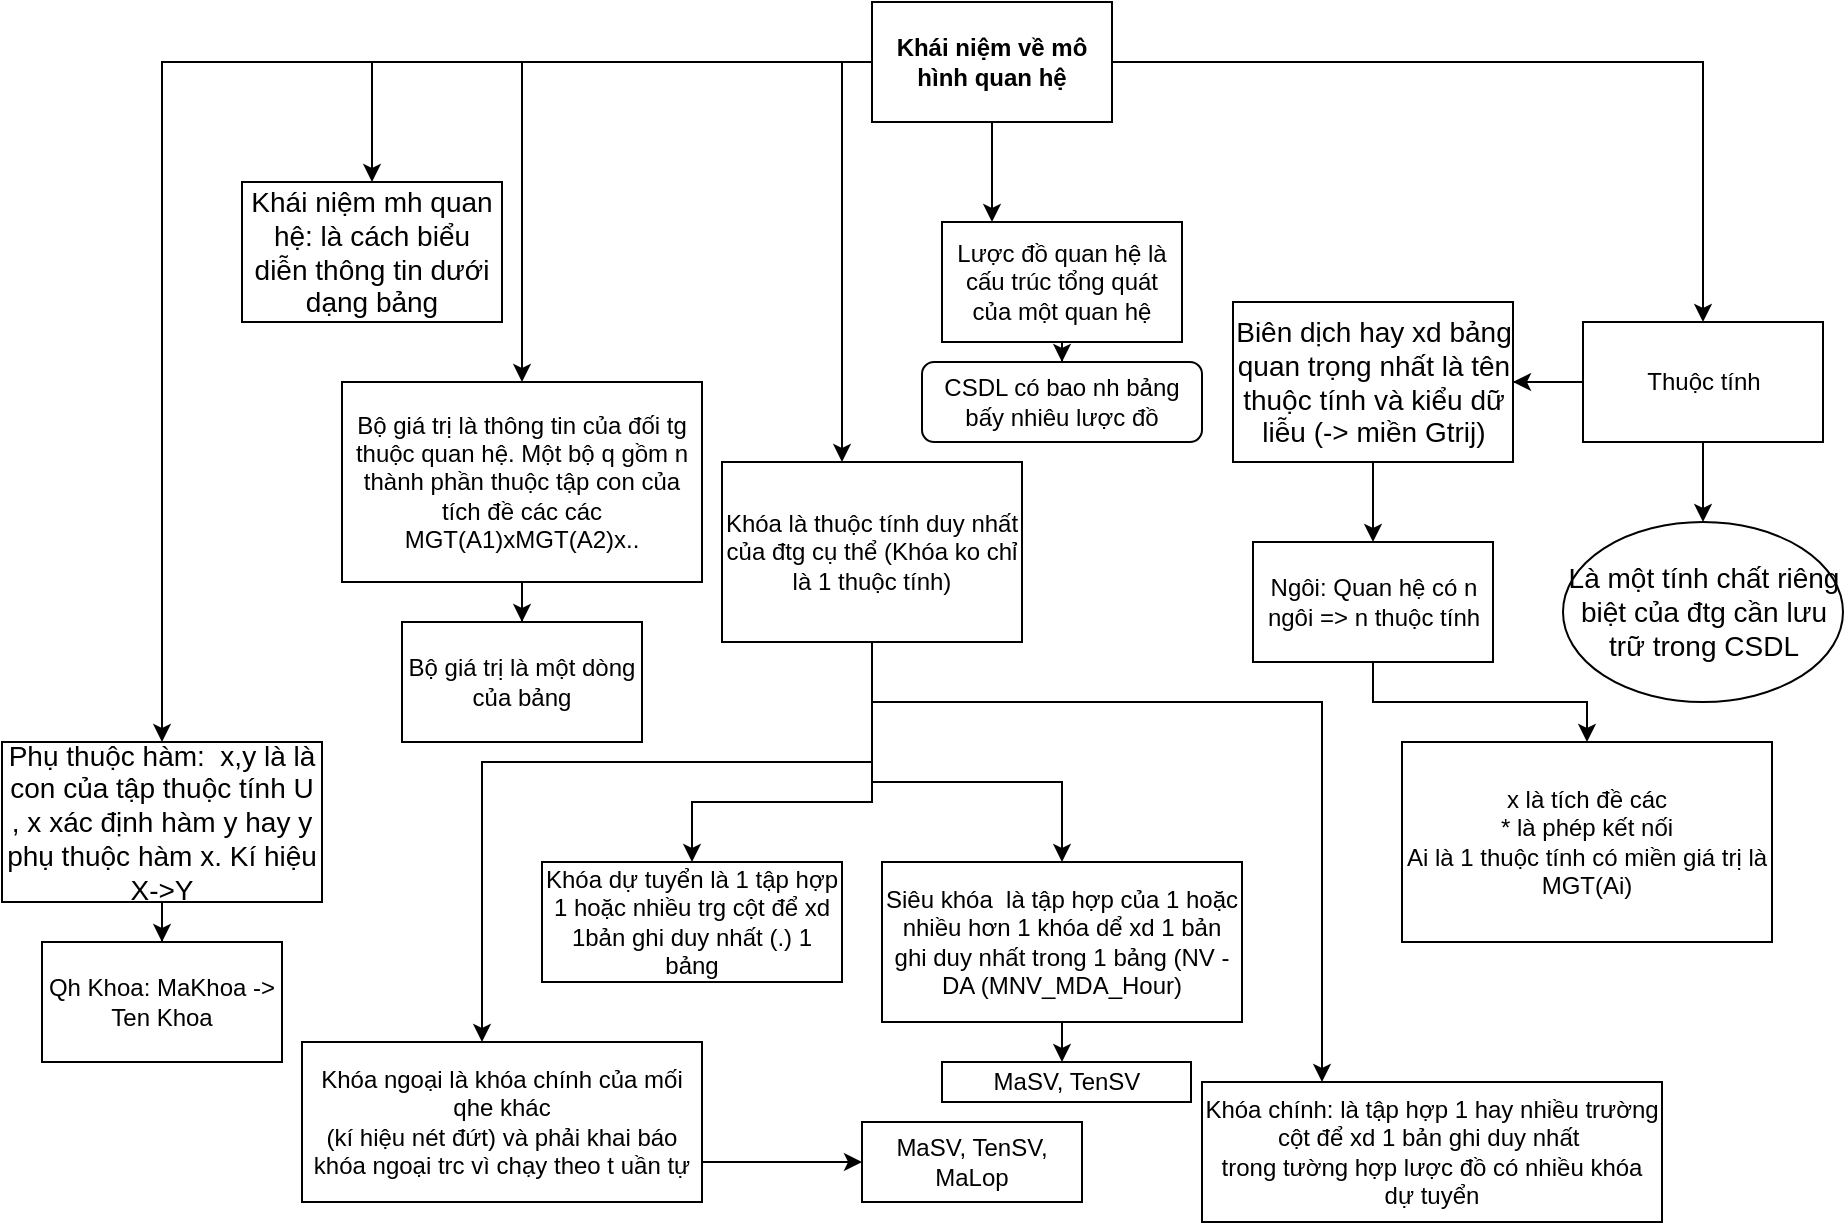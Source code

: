 <mxfile version="13.9.9" type="device"><diagram id="7f3WLbvQ6NITUkpOq4ZD" name="Page-1"><mxGraphModel dx="1936" dy="798" grid="1" gridSize="10" guides="1" tooltips="1" connect="1" arrows="1" fold="1" page="1" pageScale="1" pageWidth="850" pageHeight="1100" math="0" shadow="0"><root><mxCell id="0"/><mxCell id="1" parent="0"/><mxCell id="rhiIMPk-2r4bXJyBnZQf-2" style="edgeStyle=orthogonalEdgeStyle;rounded=0;orthogonalLoop=1;jettySize=auto;html=1;" edge="1" parent="1" source="rhiIMPk-2r4bXJyBnZQf-1" target="rhiIMPk-2r4bXJyBnZQf-3"><mxGeometry relative="1" as="geometry"><mxPoint x="390" y="280" as="targetPoint"/></mxGeometry></mxCell><mxCell id="rhiIMPk-2r4bXJyBnZQf-4" style="edgeStyle=orthogonalEdgeStyle;rounded=0;orthogonalLoop=1;jettySize=auto;html=1;" edge="1" parent="1" source="rhiIMPk-2r4bXJyBnZQf-1" target="rhiIMPk-2r4bXJyBnZQf-5"><mxGeometry relative="1" as="geometry"><mxPoint x="500" y="230" as="targetPoint"/></mxGeometry></mxCell><mxCell id="rhiIMPk-2r4bXJyBnZQf-19" style="edgeStyle=orthogonalEdgeStyle;rounded=0;orthogonalLoop=1;jettySize=auto;html=1;fontSize=14;" edge="1" parent="1" source="rhiIMPk-2r4bXJyBnZQf-1" target="rhiIMPk-2r4bXJyBnZQf-20"><mxGeometry relative="1" as="geometry"><mxPoint x="250" y="370" as="targetPoint"/></mxGeometry></mxCell><mxCell id="rhiIMPk-2r4bXJyBnZQf-23" style="edgeStyle=orthogonalEdgeStyle;rounded=0;orthogonalLoop=1;jettySize=auto;html=1;fontSize=14;" edge="1" parent="1" source="rhiIMPk-2r4bXJyBnZQf-1" target="rhiIMPk-2r4bXJyBnZQf-24"><mxGeometry relative="1" as="geometry"><mxPoint x="310" y="530" as="targetPoint"/><Array as="points"><mxPoint x="425" y="140"/><mxPoint x="425" y="140"/></Array></mxGeometry></mxCell><mxCell id="rhiIMPk-2r4bXJyBnZQf-25" style="edgeStyle=orthogonalEdgeStyle;rounded=0;orthogonalLoop=1;jettySize=auto;html=1;fontSize=14;" edge="1" parent="1" source="rhiIMPk-2r4bXJyBnZQf-1" target="rhiIMPk-2r4bXJyBnZQf-29"><mxGeometry relative="1" as="geometry"><mxPoint x="340" y="540" as="targetPoint"/><Array as="points"><mxPoint x="350" y="90"/></Array></mxGeometry></mxCell><mxCell id="rhiIMPk-2r4bXJyBnZQf-40" style="edgeStyle=orthogonalEdgeStyle;rounded=0;orthogonalLoop=1;jettySize=auto;html=1;fontSize=14;" edge="1" parent="1" source="rhiIMPk-2r4bXJyBnZQf-1" target="rhiIMPk-2r4bXJyBnZQf-41"><mxGeometry relative="1" as="geometry"><mxPoint x="30" y="460" as="targetPoint"/></mxGeometry></mxCell><mxCell id="rhiIMPk-2r4bXJyBnZQf-1" value="Khái niệm về mô hình quan hệ" style="rounded=0;whiteSpace=wrap;html=1;fontStyle=1" vertex="1" parent="1"><mxGeometry x="365" y="60" width="120" height="60" as="geometry"/></mxCell><mxCell id="rhiIMPk-2r4bXJyBnZQf-3" value="Khái niệm mh quan hệ: là cách biểu diễn thông tin dưới dạng bảng" style="rounded=0;whiteSpace=wrap;html=1;fontSize=14;" vertex="1" parent="1"><mxGeometry x="50" y="150" width="130" height="70" as="geometry"/></mxCell><mxCell id="rhiIMPk-2r4bXJyBnZQf-6" style="edgeStyle=orthogonalEdgeStyle;rounded=0;orthogonalLoop=1;jettySize=auto;html=1;" edge="1" parent="1" source="rhiIMPk-2r4bXJyBnZQf-5" target="rhiIMPk-2r4bXJyBnZQf-7"><mxGeometry relative="1" as="geometry"><mxPoint x="550" y="460" as="targetPoint"/></mxGeometry></mxCell><mxCell id="rhiIMPk-2r4bXJyBnZQf-13" style="edgeStyle=orthogonalEdgeStyle;rounded=0;orthogonalLoop=1;jettySize=auto;html=1;exitX=0;exitY=0.5;exitDx=0;exitDy=0;fontSize=14;" edge="1" parent="1" source="rhiIMPk-2r4bXJyBnZQf-5" target="rhiIMPk-2r4bXJyBnZQf-14"><mxGeometry relative="1" as="geometry"><mxPoint x="520" y="250" as="targetPoint"/></mxGeometry></mxCell><mxCell id="rhiIMPk-2r4bXJyBnZQf-15" style="edgeStyle=orthogonalEdgeStyle;rounded=0;orthogonalLoop=1;jettySize=auto;html=1;fontSize=14;" edge="1" parent="1" source="rhiIMPk-2r4bXJyBnZQf-5" target="rhiIMPk-2r4bXJyBnZQf-16"><mxGeometry relative="1" as="geometry"><mxPoint x="550" y="370" as="targetPoint"/></mxGeometry></mxCell><mxCell id="rhiIMPk-2r4bXJyBnZQf-5" value="Thuộc tính" style="rounded=0;whiteSpace=wrap;html=1;" vertex="1" parent="1"><mxGeometry x="720.5" y="220" width="120" height="60" as="geometry"/></mxCell><mxCell id="rhiIMPk-2r4bXJyBnZQf-7" value="Là một tính chất riêng biệt của đtg cần lưu trữ trong CSDL" style="ellipse;whiteSpace=wrap;html=1;strokeWidth=1;fontSize=14;" vertex="1" parent="1"><mxGeometry x="710.5" y="320" width="140" height="90" as="geometry"/></mxCell><mxCell id="rhiIMPk-2r4bXJyBnZQf-14" value="&lt;span style=&quot;font-size: 14px&quot;&gt;Biên dịch hay xd bảng quan trọng nhất là tên thuộc tính và kiểu dữ liễu (-&amp;gt; miền Gtrij)&lt;/span&gt;" style="rounded=0;whiteSpace=wrap;html=1;" vertex="1" parent="1"><mxGeometry x="545.5" y="210" width="140" height="80" as="geometry"/></mxCell><mxCell id="rhiIMPk-2r4bXJyBnZQf-17" style="edgeStyle=orthogonalEdgeStyle;rounded=0;orthogonalLoop=1;jettySize=auto;html=1;fontSize=14;" edge="1" parent="1" source="rhiIMPk-2r4bXJyBnZQf-16" target="rhiIMPk-2r4bXJyBnZQf-18"><mxGeometry relative="1" as="geometry"><mxPoint x="495" y="450" as="targetPoint"/></mxGeometry></mxCell><mxCell id="rhiIMPk-2r4bXJyBnZQf-16" value="Ngôi: Quan hệ có n ngôi =&amp;gt; n thuộc tính" style="rounded=0;whiteSpace=wrap;html=1;" vertex="1" parent="1"><mxGeometry x="555.5" y="330" width="120" height="60" as="geometry"/></mxCell><mxCell id="rhiIMPk-2r4bXJyBnZQf-18" value="x là tích đề các&lt;br&gt;* là phép kết nối&lt;br&gt;Ai là 1 thuộc tính có miền giá trị là MGT(Ai)" style="rounded=0;whiteSpace=wrap;html=1;" vertex="1" parent="1"><mxGeometry x="630" y="430" width="185" height="100" as="geometry"/></mxCell><mxCell id="rhiIMPk-2r4bXJyBnZQf-21" style="edgeStyle=orthogonalEdgeStyle;rounded=0;orthogonalLoop=1;jettySize=auto;html=1;fontSize=14;" edge="1" parent="1" source="rhiIMPk-2r4bXJyBnZQf-20" target="rhiIMPk-2r4bXJyBnZQf-22"><mxGeometry relative="1" as="geometry"><mxPoint x="250" y="480" as="targetPoint"/></mxGeometry></mxCell><mxCell id="rhiIMPk-2r4bXJyBnZQf-20" value="Bộ giá trị là thông tin của đối tg thuộc quan hệ. Một bộ q gồm n thành phần thuộc tập con của tích đề các các MGT(A1)xMGT(A2)x.." style="rounded=0;whiteSpace=wrap;html=1;" vertex="1" parent="1"><mxGeometry x="100" y="250" width="180" height="100" as="geometry"/></mxCell><mxCell id="rhiIMPk-2r4bXJyBnZQf-22" value="Bộ giá trị là một dòng của bảng" style="rounded=0;whiteSpace=wrap;html=1;" vertex="1" parent="1"><mxGeometry x="130" y="370" width="120" height="60" as="geometry"/></mxCell><mxCell id="rhiIMPk-2r4bXJyBnZQf-30" style="edgeStyle=orthogonalEdgeStyle;rounded=0;orthogonalLoop=1;jettySize=auto;html=1;fontSize=14;" edge="1" parent="1" source="rhiIMPk-2r4bXJyBnZQf-24" target="rhiIMPk-2r4bXJyBnZQf-31"><mxGeometry relative="1" as="geometry"><mxPoint x="280" y="200" as="targetPoint"/></mxGeometry></mxCell><mxCell id="rhiIMPk-2r4bXJyBnZQf-24" value="Lược đồ quan hệ là cấu trúc tổng quát của một quan hệ" style="rounded=0;whiteSpace=wrap;html=1;" vertex="1" parent="1"><mxGeometry x="400" y="170" width="120" height="60" as="geometry"/></mxCell><mxCell id="rhiIMPk-2r4bXJyBnZQf-32" style="edgeStyle=orthogonalEdgeStyle;rounded=0;orthogonalLoop=1;jettySize=auto;html=1;fontSize=14;" edge="1" parent="1" source="rhiIMPk-2r4bXJyBnZQf-29" target="rhiIMPk-2r4bXJyBnZQf-33"><mxGeometry relative="1" as="geometry"><mxPoint x="290" y="520" as="targetPoint"/><Array as="points"><mxPoint x="365" y="460"/><mxPoint x="275" y="460"/></Array></mxGeometry></mxCell><mxCell id="rhiIMPk-2r4bXJyBnZQf-34" style="edgeStyle=orthogonalEdgeStyle;rounded=0;orthogonalLoop=1;jettySize=auto;html=1;fontSize=14;" edge="1" parent="1" source="rhiIMPk-2r4bXJyBnZQf-29" target="rhiIMPk-2r4bXJyBnZQf-35"><mxGeometry relative="1" as="geometry"><mxPoint x="420" y="490" as="targetPoint"/><Array as="points"><mxPoint x="365" y="450"/><mxPoint x="460" y="450"/></Array></mxGeometry></mxCell><mxCell id="rhiIMPk-2r4bXJyBnZQf-36" style="edgeStyle=orthogonalEdgeStyle;rounded=0;orthogonalLoop=1;jettySize=auto;html=1;fontSize=14;" edge="1" parent="1" source="rhiIMPk-2r4bXJyBnZQf-29" target="rhiIMPk-2r4bXJyBnZQf-37"><mxGeometry relative="1" as="geometry"><mxPoint x="590" y="650" as="targetPoint"/><Array as="points"><mxPoint x="365" y="410"/><mxPoint x="590" y="410"/></Array></mxGeometry></mxCell><mxCell id="rhiIMPk-2r4bXJyBnZQf-38" style="edgeStyle=orthogonalEdgeStyle;rounded=0;orthogonalLoop=1;jettySize=auto;html=1;fontSize=14;" edge="1" parent="1" source="rhiIMPk-2r4bXJyBnZQf-29" target="rhiIMPk-2r4bXJyBnZQf-39"><mxGeometry relative="1" as="geometry"><mxPoint x="140" y="610" as="targetPoint"/><Array as="points"><mxPoint x="365" y="440"/><mxPoint x="170" y="440"/></Array></mxGeometry></mxCell><mxCell id="rhiIMPk-2r4bXJyBnZQf-29" value="Khóa là thuộc tính duy nhất của đtg cụ thể (Khóa ko chỉ là 1 thuộc tính)" style="rounded=0;whiteSpace=wrap;html=1;" vertex="1" parent="1"><mxGeometry x="290" y="290" width="150" height="90" as="geometry"/></mxCell><mxCell id="rhiIMPk-2r4bXJyBnZQf-31" value="CSDL có bao nh bảng bấy nhiêu lược đồ" style="rounded=1;whiteSpace=wrap;html=1;" vertex="1" parent="1"><mxGeometry x="390" y="240" width="140" height="40" as="geometry"/></mxCell><mxCell id="rhiIMPk-2r4bXJyBnZQf-33" value="Khóa dự tuyển là 1 tập hợp 1 hoặc nhiều trg cột để xd 1bản ghi duy nhất (.) 1 bảng" style="rounded=0;whiteSpace=wrap;html=1;" vertex="1" parent="1"><mxGeometry x="200" y="490" width="150" height="60" as="geometry"/></mxCell><mxCell id="rhiIMPk-2r4bXJyBnZQf-45" value="" style="edgeStyle=orthogonalEdgeStyle;rounded=0;orthogonalLoop=1;jettySize=auto;html=1;fontSize=14;" edge="1" parent="1" source="rhiIMPk-2r4bXJyBnZQf-35" target="rhiIMPk-2r4bXJyBnZQf-44"><mxGeometry relative="1" as="geometry"><Array as="points"><mxPoint x="458" y="560"/><mxPoint x="458" y="560"/></Array></mxGeometry></mxCell><mxCell id="rhiIMPk-2r4bXJyBnZQf-35" value="Siêu khóa&amp;nbsp; là tập hợp của 1 hoặc nhiều hơn 1 khóa dể xd 1 bản ghi duy nhất trong 1 bảng (NV - DA (MNV_MDA_Hour)" style="rounded=0;whiteSpace=wrap;html=1;" vertex="1" parent="1"><mxGeometry x="370" y="490" width="180" height="80" as="geometry"/></mxCell><mxCell id="rhiIMPk-2r4bXJyBnZQf-37" value="Khóa chính: là tập hợp 1 hay nhiều trường cột để xd 1 bản ghi duy nhất&amp;nbsp;&lt;br&gt;trong tường hợp lược đồ có nhiều khóa dự tuyển" style="rounded=0;whiteSpace=wrap;html=1;" vertex="1" parent="1"><mxGeometry x="530" y="600" width="230" height="70" as="geometry"/></mxCell><mxCell id="rhiIMPk-2r4bXJyBnZQf-46" style="edgeStyle=orthogonalEdgeStyle;rounded=0;orthogonalLoop=1;jettySize=auto;html=1;fontSize=14;" edge="1" parent="1" source="rhiIMPk-2r4bXJyBnZQf-39" target="rhiIMPk-2r4bXJyBnZQf-47"><mxGeometry relative="1" as="geometry"><mxPoint x="320" y="620" as="targetPoint"/><Array as="points"><mxPoint x="300" y="640"/><mxPoint x="300" y="640"/></Array></mxGeometry></mxCell><mxCell id="rhiIMPk-2r4bXJyBnZQf-39" value="Khóa ngoại là khóa chính của mối qhe khác&lt;br&gt;(kí hiệu nét đứt) và phải khai báo khóa ngoại trc vì chạy theo t uần tự" style="rounded=0;whiteSpace=wrap;html=1;" vertex="1" parent="1"><mxGeometry x="80" y="580" width="200" height="80" as="geometry"/></mxCell><mxCell id="rhiIMPk-2r4bXJyBnZQf-42" style="edgeStyle=orthogonalEdgeStyle;rounded=0;orthogonalLoop=1;jettySize=auto;html=1;fontSize=14;" edge="1" parent="1" source="rhiIMPk-2r4bXJyBnZQf-41" target="rhiIMPk-2r4bXJyBnZQf-43"><mxGeometry relative="1" as="geometry"><mxPoint x="10" y="560" as="targetPoint"/></mxGeometry></mxCell><mxCell id="rhiIMPk-2r4bXJyBnZQf-41" value="Phụ thuộc hàm:&amp;nbsp; x,y là là con của tập thuộc tính U , x xác định hàm y hay y phụ thuộc hàm x. Kí hiệu X-&amp;gt;Y" style="rounded=0;whiteSpace=wrap;html=1;fontSize=14;" vertex="1" parent="1"><mxGeometry x="-70" y="430" width="160" height="80" as="geometry"/></mxCell><mxCell id="rhiIMPk-2r4bXJyBnZQf-43" value="Qh Khoa: MaKhoa -&amp;gt; Ten Khoa" style="rounded=0;whiteSpace=wrap;html=1;" vertex="1" parent="1"><mxGeometry x="-50" y="530" width="120" height="60" as="geometry"/></mxCell><mxCell id="rhiIMPk-2r4bXJyBnZQf-44" value="MaSV, TenSV" style="rounded=0;whiteSpace=wrap;html=1;" vertex="1" parent="1"><mxGeometry x="400" y="590" width="124.5" height="20" as="geometry"/></mxCell><mxCell id="rhiIMPk-2r4bXJyBnZQf-47" value="MaSV, TenSV, MaLop" style="rounded=0;whiteSpace=wrap;html=1;" vertex="1" parent="1"><mxGeometry x="360" y="620" width="110" height="40" as="geometry"/></mxCell></root></mxGraphModel></diagram></mxfile>